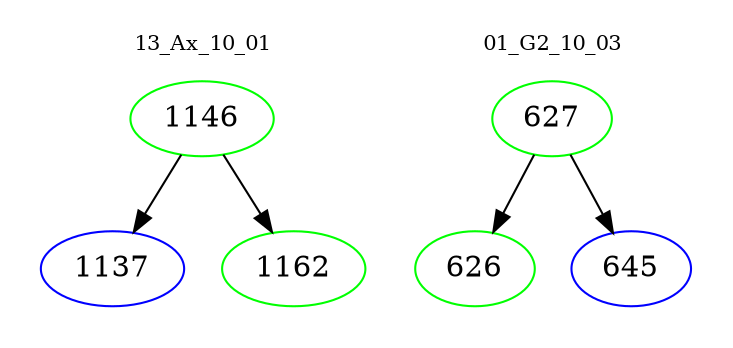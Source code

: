 digraph{
subgraph cluster_0 {
color = white
label = "13_Ax_10_01";
fontsize=10;
T0_1146 [label="1146", color="green"]
T0_1146 -> T0_1137 [color="black"]
T0_1137 [label="1137", color="blue"]
T0_1146 -> T0_1162 [color="black"]
T0_1162 [label="1162", color="green"]
}
subgraph cluster_1 {
color = white
label = "01_G2_10_03";
fontsize=10;
T1_627 [label="627", color="green"]
T1_627 -> T1_626 [color="black"]
T1_626 [label="626", color="green"]
T1_627 -> T1_645 [color="black"]
T1_645 [label="645", color="blue"]
}
}
